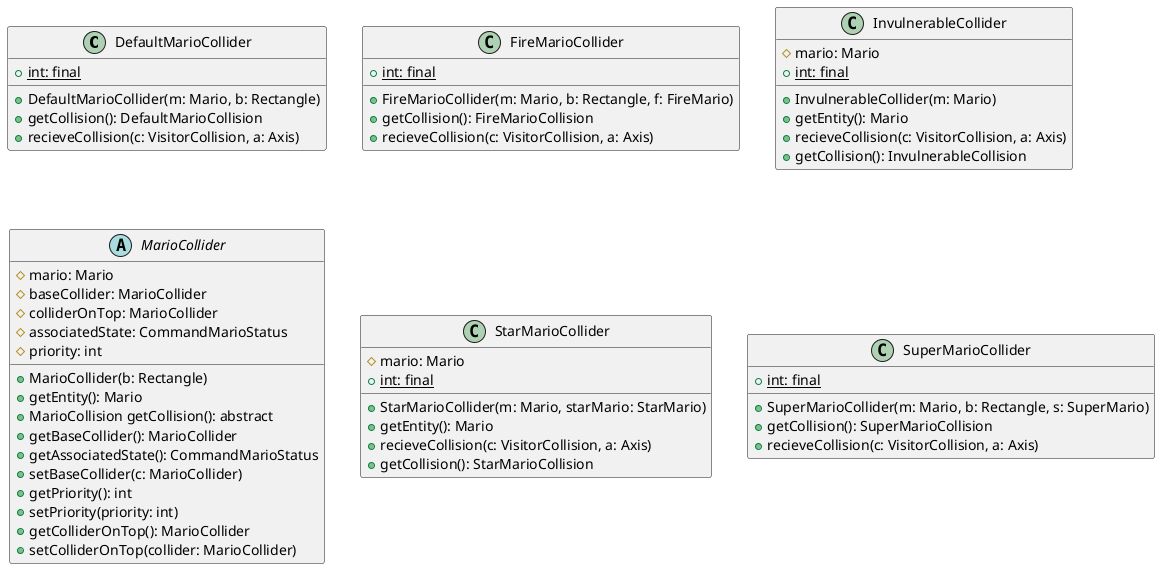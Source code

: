 @startuml
class DefaultMarioCollider {
   +{static} int: final
   +DefaultMarioCollider(m: Mario, b: Rectangle)
   +getCollision(): DefaultMarioCollision 
   +recieveCollision(c: VisitorCollision, a: Axis)
}

class FireMarioCollider {
   +{static} int: final
   +FireMarioCollider(m: Mario, b: Rectangle, f: FireMario)
   +getCollision(): FireMarioCollision 
   +recieveCollision(c: VisitorCollision, a: Axis)
}

class InvulnerableCollider {
   #mario: Mario
   +{static} int: final
   +InvulnerableCollider(m: Mario)
   +getEntity(): Mario 
   +recieveCollision(c: VisitorCollision, a: Axis)
   +getCollision(): InvulnerableCollision 
}

abstract class MarioCollider {
   #mario: Mario
   #baseCollider: MarioCollider
   #colliderOnTop: MarioCollider
   #associatedState: CommandMarioStatus
   #priority: int
   +MarioCollider(b: Rectangle)
   +getEntity(): Mario 
   +MarioCollision getCollision(): abstract 
   +getBaseCollider(): MarioCollider 
   +getAssociatedState(): CommandMarioStatus 
   +setBaseCollider(c: MarioCollider)
   +getPriority(): int 
   +setPriority(priority: int)
   +getColliderOnTop(): MarioCollider 
   +setColliderOnTop(collider: MarioCollider)
}

class StarMarioCollider {
   #mario: Mario
   +{static} int: final
   +StarMarioCollider(m: Mario, starMario: StarMario)
   +getEntity(): Mario 
   +recieveCollision(c: VisitorCollision, a: Axis)
   +getCollision(): StarMarioCollision 
}

class SuperMarioCollider {
   +{static} int: final
   +SuperMarioCollider(m: Mario, b: Rectangle, s: SuperMario)
   +getCollision(): SuperMarioCollision 
   +recieveCollision(c: VisitorCollision, a: Axis)
}

@enduml

